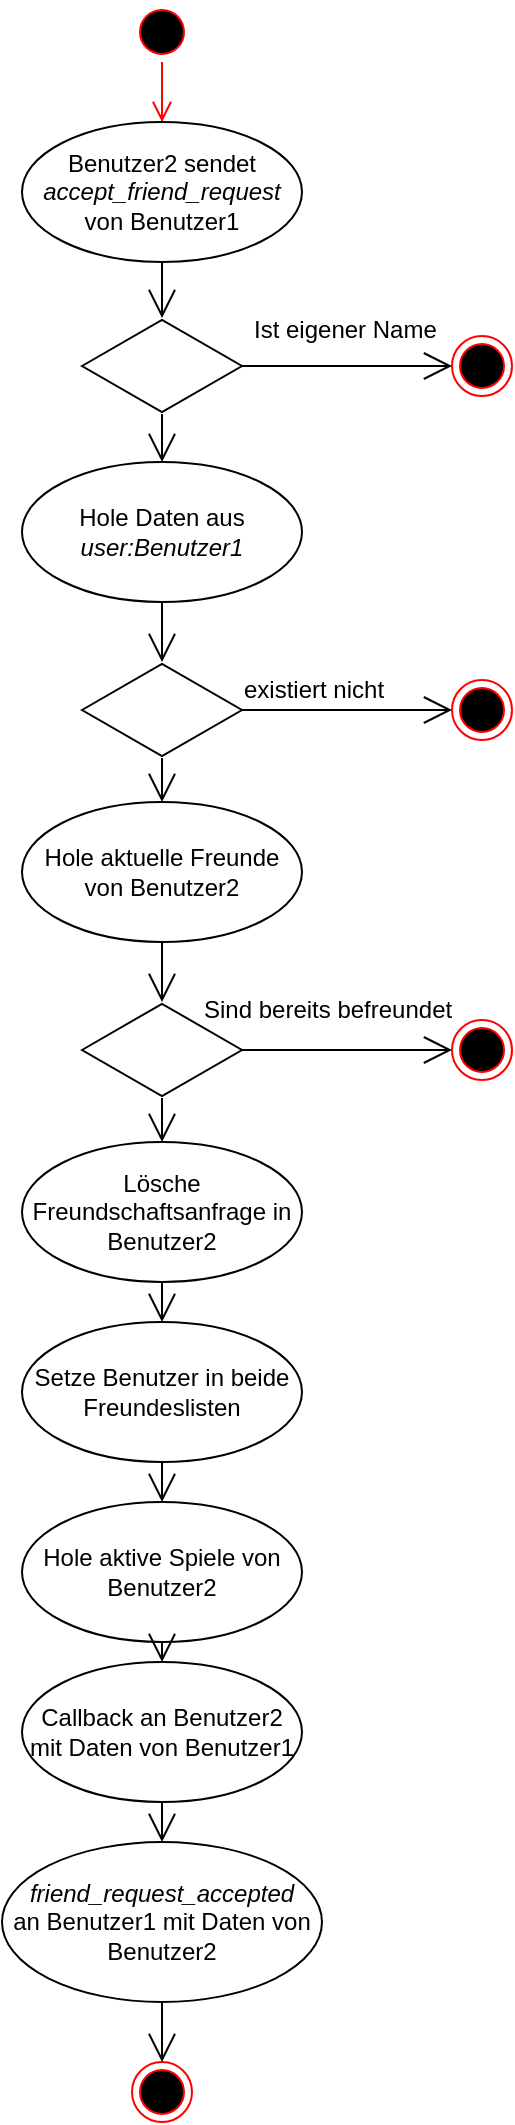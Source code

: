 <mxfile version="21.2.2" type="device">
  <diagram name="Page-1" id="0783ab3e-0a74-02c8-0abd-f7b4e66b4bec">
    <mxGraphModel dx="778" dy="401" grid="1" gridSize="10" guides="1" tooltips="1" connect="1" arrows="1" fold="1" page="1" pageScale="1" pageWidth="270" pageHeight="1070" background="none" math="0" shadow="0">
      <root>
        <mxCell id="0" />
        <mxCell id="1" parent="0" />
        <mxCell id="wbuntGqTaFYtr3KhO8sW-3" value="" style="ellipse;html=1;shape=startState;fillColor=#000000;strokeColor=#ff0000;" parent="1" vertex="1">
          <mxGeometry x="65" y="10" width="30" height="30" as="geometry" />
        </mxCell>
        <mxCell id="wbuntGqTaFYtr3KhO8sW-4" value="" style="edgeStyle=orthogonalEdgeStyle;html=1;verticalAlign=bottom;endArrow=open;endSize=8;strokeColor=#ff0000;rounded=0;" parent="1" source="wbuntGqTaFYtr3KhO8sW-5" edge="1">
          <mxGeometry relative="1" as="geometry">
            <mxPoint x="80" y="100" as="targetPoint" />
          </mxGeometry>
        </mxCell>
        <mxCell id="wbuntGqTaFYtr3KhO8sW-6" value="" style="html=1;whiteSpace=wrap;aspect=fixed;shape=isoRectangle;" parent="1" vertex="1">
          <mxGeometry x="40" y="168" width="80" height="48" as="geometry" />
        </mxCell>
        <mxCell id="wbuntGqTaFYtr3KhO8sW-7" value="" style="endArrow=open;endFill=1;endSize=12;html=1;rounded=0;" parent="1" source="wbuntGqTaFYtr3KhO8sW-5" target="wbuntGqTaFYtr3KhO8sW-6" edge="1">
          <mxGeometry width="160" relative="1" as="geometry">
            <mxPoint x="-5" y="250" as="sourcePoint" />
            <mxPoint x="155" y="250" as="targetPoint" />
          </mxGeometry>
        </mxCell>
        <mxCell id="wbuntGqTaFYtr3KhO8sW-11" value="" style="endArrow=open;endFill=1;endSize=12;html=1;rounded=0;" parent="1" source="wbuntGqTaFYtr3KhO8sW-6" target="ZeUyT3zOJRw7scOufAu5-1" edge="1">
          <mxGeometry width="160" relative="1" as="geometry">
            <mxPoint x="245" y="330" as="sourcePoint" />
            <mxPoint x="255" y="222" as="targetPoint" />
          </mxGeometry>
        </mxCell>
        <mxCell id="wbuntGqTaFYtr3KhO8sW-12" value="Ist eigener Name" style="text;strokeColor=none;fillColor=none;align=left;verticalAlign=top;spacingLeft=4;spacingRight=4;overflow=hidden;rotatable=0;points=[[0,0.5],[1,0.5]];portConstraint=eastwest;whiteSpace=wrap;html=1;" parent="1" vertex="1">
          <mxGeometry x="120" y="160" width="130" height="26" as="geometry" />
        </mxCell>
        <mxCell id="wbuntGqTaFYtr3KhO8sW-14" value="" style="endArrow=open;endFill=1;endSize=12;html=1;rounded=0;" parent="1" source="wbuntGqTaFYtr3KhO8sW-6" target="YYj09JxXDIHpRSYv_sD0-2" edge="1">
          <mxGeometry width="160" relative="1" as="geometry">
            <mxPoint x="-5" y="250" as="sourcePoint" />
            <mxPoint x="80" y="250" as="targetPoint" />
          </mxGeometry>
        </mxCell>
        <mxCell id="wbuntGqTaFYtr3KhO8sW-33" value="Hole aktuelle Freunde von Benutzer2" style="ellipse;whiteSpace=wrap;html=1;" parent="1" vertex="1">
          <mxGeometry x="10" y="410" width="140" height="70" as="geometry" />
        </mxCell>
        <mxCell id="wbuntGqTaFYtr3KhO8sW-34" value="" style="endArrow=open;endFill=1;endSize=12;html=1;rounded=0;" parent="1" target="YYj09JxXDIHpRSYv_sD0-3" edge="1">
          <mxGeometry width="160" relative="1" as="geometry">
            <mxPoint x="80" y="298" as="sourcePoint" />
            <mxPoint x="80" y="350" as="targetPoint" />
          </mxGeometry>
        </mxCell>
        <mxCell id="wbuntGqTaFYtr3KhO8sW-45" value="" style="endArrow=open;endFill=1;endSize=12;html=1;rounded=0;" parent="1" source="YYj09JxXDIHpRSYv_sD0-16" target="YYj09JxXDIHpRSYv_sD0-20" edge="1">
          <mxGeometry width="160" relative="1" as="geometry">
            <mxPoint x="80" y="550" as="sourcePoint" />
            <mxPoint x="80" y="590" as="targetPoint" />
          </mxGeometry>
        </mxCell>
        <mxCell id="ZeUyT3zOJRw7scOufAu5-1" value="" style="ellipse;html=1;shape=endState;fillColor=#000000;strokeColor=#ff0000;" parent="1" vertex="1">
          <mxGeometry x="225" y="177" width="30" height="30" as="geometry" />
        </mxCell>
        <mxCell id="YYj09JxXDIHpRSYv_sD0-1" value="" style="edgeStyle=orthogonalEdgeStyle;html=1;verticalAlign=bottom;endArrow=open;endSize=8;strokeColor=#ff0000;rounded=0;" edge="1" parent="1" source="wbuntGqTaFYtr3KhO8sW-3" target="wbuntGqTaFYtr3KhO8sW-5">
          <mxGeometry relative="1" as="geometry">
            <mxPoint x="80" y="100" as="targetPoint" />
            <mxPoint x="80" y="40" as="sourcePoint" />
          </mxGeometry>
        </mxCell>
        <mxCell id="wbuntGqTaFYtr3KhO8sW-5" value="Benutzer2 sendet&lt;i&gt; accept_friend_request&lt;/i&gt;&lt;br&gt;von Benutzer1" style="ellipse;whiteSpace=wrap;html=1;" parent="1" vertex="1">
          <mxGeometry x="10" y="70" width="140" height="70" as="geometry" />
        </mxCell>
        <mxCell id="YYj09JxXDIHpRSYv_sD0-2" value="Hole&lt;i&gt;&amp;nbsp;&lt;/i&gt;Daten aus &lt;i&gt;user:Benutzer1&lt;/i&gt;" style="ellipse;whiteSpace=wrap;html=1;" vertex="1" parent="1">
          <mxGeometry x="10" y="240" width="140" height="70" as="geometry" />
        </mxCell>
        <mxCell id="YYj09JxXDIHpRSYv_sD0-3" value="" style="html=1;whiteSpace=wrap;aspect=fixed;shape=isoRectangle;" vertex="1" parent="1">
          <mxGeometry x="40" y="340" width="80" height="48" as="geometry" />
        </mxCell>
        <mxCell id="YYj09JxXDIHpRSYv_sD0-5" value="" style="endArrow=open;endFill=1;endSize=12;html=1;rounded=0;" edge="1" parent="1" source="YYj09JxXDIHpRSYv_sD0-3" target="YYj09JxXDIHpRSYv_sD0-10">
          <mxGeometry width="160" relative="1" as="geometry">
            <mxPoint x="225" y="340" as="sourcePoint" />
            <mxPoint x="195" y="360" as="targetPoint" />
          </mxGeometry>
        </mxCell>
        <mxCell id="YYj09JxXDIHpRSYv_sD0-8" value="existiert nicht" style="text;strokeColor=none;fillColor=none;align=left;verticalAlign=top;spacingLeft=4;spacingRight=4;overflow=hidden;rotatable=0;points=[[0,0.5],[1,0.5]];portConstraint=eastwest;whiteSpace=wrap;html=1;" vertex="1" parent="1">
          <mxGeometry x="115" y="340" width="95" height="26" as="geometry" />
        </mxCell>
        <mxCell id="YYj09JxXDIHpRSYv_sD0-10" value="" style="ellipse;html=1;shape=endState;fillColor=#000000;strokeColor=#ff0000;" vertex="1" parent="1">
          <mxGeometry x="225" y="349" width="30" height="30" as="geometry" />
        </mxCell>
        <mxCell id="YYj09JxXDIHpRSYv_sD0-13" value="" style="endArrow=open;endFill=1;endSize=12;html=1;rounded=0;" edge="1" parent="1" source="YYj09JxXDIHpRSYv_sD0-3" target="wbuntGqTaFYtr3KhO8sW-33">
          <mxGeometry width="160" relative="1" as="geometry">
            <mxPoint x="90" y="308" as="sourcePoint" />
            <mxPoint x="90" y="350" as="targetPoint" />
          </mxGeometry>
        </mxCell>
        <mxCell id="YYj09JxXDIHpRSYv_sD0-14" value="" style="endArrow=open;endFill=1;endSize=12;html=1;rounded=0;" edge="1" parent="1" source="wbuntGqTaFYtr3KhO8sW-33" target="YYj09JxXDIHpRSYv_sD0-16">
          <mxGeometry width="160" relative="1" as="geometry">
            <mxPoint x="90" y="398" as="sourcePoint" />
            <mxPoint x="80" y="510" as="targetPoint" />
          </mxGeometry>
        </mxCell>
        <mxCell id="YYj09JxXDIHpRSYv_sD0-16" value="" style="html=1;whiteSpace=wrap;aspect=fixed;shape=isoRectangle;" vertex="1" parent="1">
          <mxGeometry x="40" y="510" width="80" height="48" as="geometry" />
        </mxCell>
        <mxCell id="YYj09JxXDIHpRSYv_sD0-17" value="" style="endArrow=open;endFill=1;endSize=12;html=1;rounded=0;" edge="1" parent="1" source="YYj09JxXDIHpRSYv_sD0-16" target="YYj09JxXDIHpRSYv_sD0-18">
          <mxGeometry width="160" relative="1" as="geometry">
            <mxPoint x="195" y="550" as="sourcePoint" />
            <mxPoint x="205" y="540" as="targetPoint" />
          </mxGeometry>
        </mxCell>
        <mxCell id="YYj09JxXDIHpRSYv_sD0-18" value="" style="ellipse;html=1;shape=endState;fillColor=#000000;strokeColor=#ff0000;" vertex="1" parent="1">
          <mxGeometry x="225" y="519" width="30" height="30" as="geometry" />
        </mxCell>
        <mxCell id="YYj09JxXDIHpRSYv_sD0-19" value="Sind bereits befreundet" style="text;strokeColor=none;fillColor=none;align=left;verticalAlign=top;spacingLeft=4;spacingRight=4;overflow=hidden;rotatable=0;points=[[0,0.5],[1,0.5]];portConstraint=eastwest;whiteSpace=wrap;html=1;" vertex="1" parent="1">
          <mxGeometry x="95" y="500" width="160" height="26" as="geometry" />
        </mxCell>
        <mxCell id="YYj09JxXDIHpRSYv_sD0-20" value="Lösche Freundschaftsanfrage in Benutzer2" style="ellipse;whiteSpace=wrap;html=1;" vertex="1" parent="1">
          <mxGeometry x="10" y="580" width="140" height="70" as="geometry" />
        </mxCell>
        <mxCell id="YYj09JxXDIHpRSYv_sD0-22" value="" style="endArrow=open;endFill=1;endSize=12;html=1;rounded=0;" edge="1" parent="1" source="YYj09JxXDIHpRSYv_sD0-20" target="YYj09JxXDIHpRSYv_sD0-26">
          <mxGeometry width="160" relative="1" as="geometry">
            <mxPoint x="85" y="610" as="sourcePoint" />
            <mxPoint x="80" y="670" as="targetPoint" />
          </mxGeometry>
        </mxCell>
        <mxCell id="YYj09JxXDIHpRSYv_sD0-26" value="Setze Benutzer in beide Freundeslisten" style="ellipse;whiteSpace=wrap;html=1;" vertex="1" parent="1">
          <mxGeometry x="10" y="670" width="140" height="70" as="geometry" />
        </mxCell>
        <mxCell id="YYj09JxXDIHpRSYv_sD0-28" value="" style="endArrow=open;endFill=1;endSize=12;html=1;rounded=0;" edge="1" parent="1" source="YYj09JxXDIHpRSYv_sD0-26" target="YYj09JxXDIHpRSYv_sD0-29">
          <mxGeometry width="160" relative="1" as="geometry">
            <mxPoint x="130" y="704" as="sourcePoint" />
            <mxPoint x="80" y="840" as="targetPoint" />
          </mxGeometry>
        </mxCell>
        <mxCell id="YYj09JxXDIHpRSYv_sD0-29" value="Hole aktive Spiele von Benutzer2" style="ellipse;whiteSpace=wrap;html=1;" vertex="1" parent="1">
          <mxGeometry x="10" y="760" width="140" height="70" as="geometry" />
        </mxCell>
        <mxCell id="YYj09JxXDIHpRSYv_sD0-31" value="" style="endArrow=open;endFill=1;endSize=12;html=1;rounded=0;" edge="1" parent="1" source="YYj09JxXDIHpRSYv_sD0-29" target="YYj09JxXDIHpRSYv_sD0-32">
          <mxGeometry width="160" relative="1" as="geometry">
            <mxPoint x="90" y="820" as="sourcePoint" />
            <mxPoint x="80" y="870" as="targetPoint" />
          </mxGeometry>
        </mxCell>
        <mxCell id="YYj09JxXDIHpRSYv_sD0-32" value="Callback an Benutzer2 mit Daten von Benutzer1" style="ellipse;whiteSpace=wrap;html=1;" vertex="1" parent="1">
          <mxGeometry x="10" y="840" width="140" height="70" as="geometry" />
        </mxCell>
        <mxCell id="YYj09JxXDIHpRSYv_sD0-33" value="&lt;i&gt;friend_request_accepted&lt;/i&gt;&lt;br&gt;an Benutzer1 mit Daten von Benutzer2" style="ellipse;whiteSpace=wrap;html=1;" vertex="1" parent="1">
          <mxGeometry y="930" width="160" height="80" as="geometry" />
        </mxCell>
        <mxCell id="YYj09JxXDIHpRSYv_sD0-34" value="" style="endArrow=open;endFill=1;endSize=12;html=1;rounded=0;" edge="1" parent="1" source="YYj09JxXDIHpRSYv_sD0-32" target="YYj09JxXDIHpRSYv_sD0-33">
          <mxGeometry width="160" relative="1" as="geometry">
            <mxPoint x="90" y="860" as="sourcePoint" />
            <mxPoint x="90" y="880" as="targetPoint" />
          </mxGeometry>
        </mxCell>
        <mxCell id="YYj09JxXDIHpRSYv_sD0-35" value="" style="ellipse;html=1;shape=endState;fillColor=#000000;strokeColor=#ff0000;" vertex="1" parent="1">
          <mxGeometry x="65" y="1040" width="30" height="30" as="geometry" />
        </mxCell>
        <mxCell id="YYj09JxXDIHpRSYv_sD0-36" value="" style="endArrow=open;endFill=1;endSize=12;html=1;rounded=0;" edge="1" parent="1" source="YYj09JxXDIHpRSYv_sD0-33" target="YYj09JxXDIHpRSYv_sD0-35">
          <mxGeometry width="160" relative="1" as="geometry">
            <mxPoint x="90" y="920" as="sourcePoint" />
            <mxPoint x="90" y="940" as="targetPoint" />
          </mxGeometry>
        </mxCell>
      </root>
    </mxGraphModel>
  </diagram>
</mxfile>
